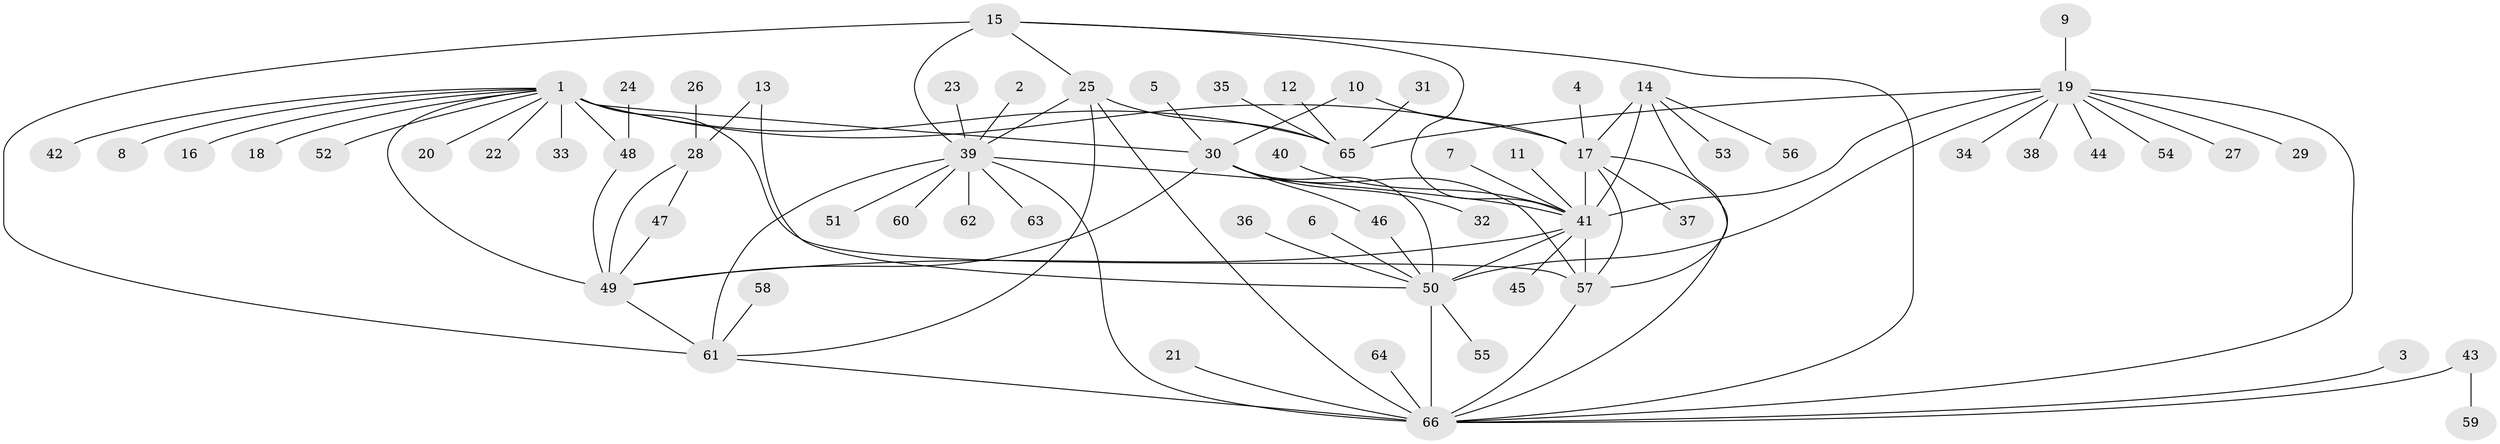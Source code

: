 // original degree distribution, {7: 0.06060606060606061, 10: 0.022727272727272728, 11: 0.03787878787878788, 8: 0.03787878787878788, 12: 0.007575757575757576, 6: 0.030303030303030304, 9: 0.030303030303030304, 14: 0.007575757575757576, 1: 0.5909090909090909, 4: 0.022727272727272728, 2: 0.12878787878787878, 3: 0.022727272727272728}
// Generated by graph-tools (version 1.1) at 2025/50/03/09/25 03:50:32]
// undirected, 66 vertices, 93 edges
graph export_dot {
graph [start="1"]
  node [color=gray90,style=filled];
  1;
  2;
  3;
  4;
  5;
  6;
  7;
  8;
  9;
  10;
  11;
  12;
  13;
  14;
  15;
  16;
  17;
  18;
  19;
  20;
  21;
  22;
  23;
  24;
  25;
  26;
  27;
  28;
  29;
  30;
  31;
  32;
  33;
  34;
  35;
  36;
  37;
  38;
  39;
  40;
  41;
  42;
  43;
  44;
  45;
  46;
  47;
  48;
  49;
  50;
  51;
  52;
  53;
  54;
  55;
  56;
  57;
  58;
  59;
  60;
  61;
  62;
  63;
  64;
  65;
  66;
  1 -- 8 [weight=1.0];
  1 -- 16 [weight=1.0];
  1 -- 17 [weight=1.0];
  1 -- 18 [weight=1.0];
  1 -- 20 [weight=1.0];
  1 -- 22 [weight=1.0];
  1 -- 30 [weight=1.0];
  1 -- 33 [weight=1.0];
  1 -- 42 [weight=1.0];
  1 -- 48 [weight=1.0];
  1 -- 49 [weight=2.0];
  1 -- 52 [weight=1.0];
  1 -- 57 [weight=1.0];
  1 -- 65 [weight=8.0];
  2 -- 39 [weight=1.0];
  3 -- 66 [weight=1.0];
  4 -- 17 [weight=1.0];
  5 -- 30 [weight=1.0];
  6 -- 50 [weight=1.0];
  7 -- 41 [weight=1.0];
  9 -- 19 [weight=1.0];
  10 -- 17 [weight=1.0];
  10 -- 30 [weight=1.0];
  11 -- 41 [weight=1.0];
  12 -- 65 [weight=1.0];
  13 -- 28 [weight=1.0];
  13 -- 50 [weight=1.0];
  14 -- 17 [weight=1.0];
  14 -- 41 [weight=3.0];
  14 -- 53 [weight=1.0];
  14 -- 56 [weight=1.0];
  14 -- 57 [weight=1.0];
  15 -- 25 [weight=1.0];
  15 -- 39 [weight=2.0];
  15 -- 41 [weight=1.0];
  15 -- 61 [weight=1.0];
  15 -- 66 [weight=1.0];
  17 -- 37 [weight=1.0];
  17 -- 41 [weight=3.0];
  17 -- 57 [weight=1.0];
  17 -- 66 [weight=1.0];
  19 -- 27 [weight=1.0];
  19 -- 29 [weight=1.0];
  19 -- 34 [weight=1.0];
  19 -- 38 [weight=1.0];
  19 -- 41 [weight=1.0];
  19 -- 44 [weight=1.0];
  19 -- 50 [weight=1.0];
  19 -- 54 [weight=1.0];
  19 -- 65 [weight=1.0];
  19 -- 66 [weight=1.0];
  21 -- 66 [weight=1.0];
  23 -- 39 [weight=1.0];
  24 -- 48 [weight=1.0];
  25 -- 39 [weight=2.0];
  25 -- 61 [weight=1.0];
  25 -- 65 [weight=1.0];
  25 -- 66 [weight=1.0];
  26 -- 28 [weight=1.0];
  28 -- 47 [weight=4.0];
  28 -- 49 [weight=4.0];
  30 -- 32 [weight=1.0];
  30 -- 46 [weight=2.0];
  30 -- 49 [weight=1.0];
  30 -- 50 [weight=6.0];
  30 -- 57 [weight=1.0];
  31 -- 65 [weight=1.0];
  35 -- 65 [weight=1.0];
  36 -- 50 [weight=1.0];
  39 -- 41 [weight=1.0];
  39 -- 51 [weight=1.0];
  39 -- 60 [weight=1.0];
  39 -- 61 [weight=2.0];
  39 -- 62 [weight=1.0];
  39 -- 63 [weight=1.0];
  39 -- 66 [weight=2.0];
  40 -- 41 [weight=1.0];
  41 -- 45 [weight=1.0];
  41 -- 49 [weight=2.0];
  41 -- 50 [weight=1.0];
  41 -- 57 [weight=3.0];
  43 -- 59 [weight=1.0];
  43 -- 66 [weight=1.0];
  46 -- 50 [weight=3.0];
  47 -- 49 [weight=1.0];
  48 -- 49 [weight=1.0];
  49 -- 61 [weight=1.0];
  50 -- 55 [weight=1.0];
  50 -- 66 [weight=1.0];
  57 -- 66 [weight=1.0];
  58 -- 61 [weight=1.0];
  61 -- 66 [weight=1.0];
  64 -- 66 [weight=1.0];
}

